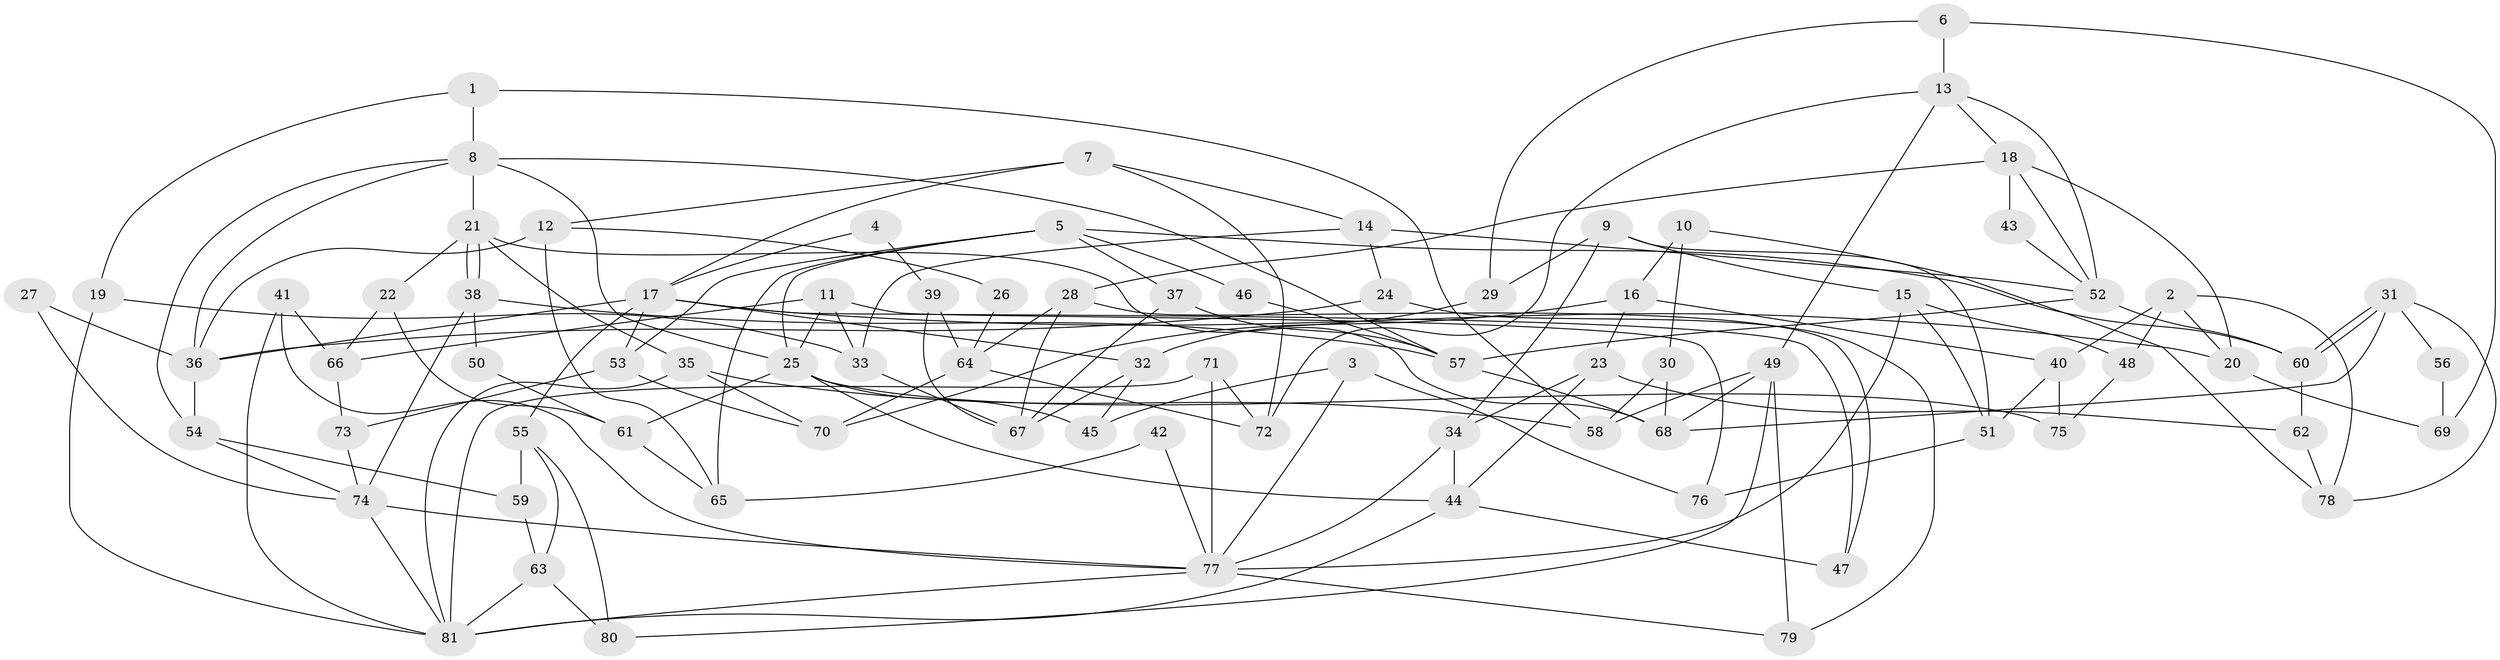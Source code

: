 // Generated by graph-tools (version 1.1) at 2025/26/03/09/25 03:26:18]
// undirected, 81 vertices, 162 edges
graph export_dot {
graph [start="1"]
  node [color=gray90,style=filled];
  1;
  2;
  3;
  4;
  5;
  6;
  7;
  8;
  9;
  10;
  11;
  12;
  13;
  14;
  15;
  16;
  17;
  18;
  19;
  20;
  21;
  22;
  23;
  24;
  25;
  26;
  27;
  28;
  29;
  30;
  31;
  32;
  33;
  34;
  35;
  36;
  37;
  38;
  39;
  40;
  41;
  42;
  43;
  44;
  45;
  46;
  47;
  48;
  49;
  50;
  51;
  52;
  53;
  54;
  55;
  56;
  57;
  58;
  59;
  60;
  61;
  62;
  63;
  64;
  65;
  66;
  67;
  68;
  69;
  70;
  71;
  72;
  73;
  74;
  75;
  76;
  77;
  78;
  79;
  80;
  81;
  1 -- 8;
  1 -- 58;
  1 -- 19;
  2 -- 78;
  2 -- 20;
  2 -- 40;
  2 -- 48;
  3 -- 76;
  3 -- 77;
  3 -- 45;
  4 -- 39;
  4 -- 17;
  5 -- 25;
  5 -- 65;
  5 -- 37;
  5 -- 46;
  5 -- 53;
  5 -- 60;
  6 -- 29;
  6 -- 13;
  6 -- 69;
  7 -- 17;
  7 -- 72;
  7 -- 12;
  7 -- 14;
  8 -- 57;
  8 -- 36;
  8 -- 21;
  8 -- 25;
  8 -- 54;
  9 -- 15;
  9 -- 34;
  9 -- 29;
  9 -- 51;
  10 -- 16;
  10 -- 30;
  10 -- 78;
  11 -- 33;
  11 -- 25;
  11 -- 66;
  11 -- 76;
  12 -- 36;
  12 -- 26;
  12 -- 65;
  13 -- 52;
  13 -- 18;
  13 -- 49;
  13 -- 72;
  14 -- 52;
  14 -- 24;
  14 -- 33;
  15 -- 77;
  15 -- 48;
  15 -- 51;
  16 -- 23;
  16 -- 40;
  16 -- 70;
  17 -- 55;
  17 -- 32;
  17 -- 20;
  17 -- 36;
  17 -- 47;
  17 -- 53;
  18 -- 28;
  18 -- 52;
  18 -- 20;
  18 -- 43;
  19 -- 81;
  19 -- 33;
  20 -- 69;
  21 -- 38;
  21 -- 38;
  21 -- 22;
  21 -- 35;
  21 -- 68;
  22 -- 66;
  22 -- 61;
  23 -- 44;
  23 -- 62;
  23 -- 34;
  24 -- 36;
  24 -- 79;
  25 -- 44;
  25 -- 45;
  25 -- 61;
  25 -- 75;
  26 -- 64;
  27 -- 74;
  27 -- 36;
  28 -- 47;
  28 -- 64;
  28 -- 67;
  29 -- 32;
  30 -- 58;
  30 -- 68;
  31 -- 60;
  31 -- 60;
  31 -- 68;
  31 -- 56;
  31 -- 78;
  32 -- 67;
  32 -- 45;
  33 -- 67;
  34 -- 77;
  34 -- 44;
  35 -- 70;
  35 -- 58;
  35 -- 81;
  36 -- 54;
  37 -- 67;
  37 -- 57;
  38 -- 57;
  38 -- 50;
  38 -- 74;
  39 -- 64;
  39 -- 67;
  40 -- 51;
  40 -- 75;
  41 -- 77;
  41 -- 81;
  41 -- 66;
  42 -- 65;
  42 -- 77;
  43 -- 52;
  44 -- 81;
  44 -- 47;
  46 -- 57;
  48 -- 75;
  49 -- 79;
  49 -- 58;
  49 -- 68;
  49 -- 80;
  50 -- 61;
  51 -- 76;
  52 -- 60;
  52 -- 57;
  53 -- 70;
  53 -- 73;
  54 -- 74;
  54 -- 59;
  55 -- 80;
  55 -- 63;
  55 -- 59;
  56 -- 69;
  57 -- 68;
  59 -- 63;
  60 -- 62;
  61 -- 65;
  62 -- 78;
  63 -- 81;
  63 -- 80;
  64 -- 70;
  64 -- 72;
  66 -- 73;
  71 -- 77;
  71 -- 81;
  71 -- 72;
  73 -- 74;
  74 -- 77;
  74 -- 81;
  77 -- 81;
  77 -- 79;
}
